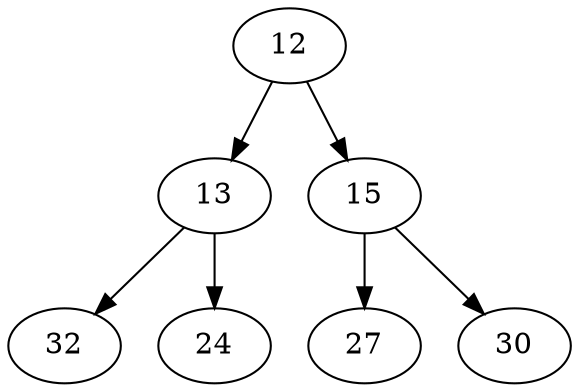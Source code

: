 // 堆
digraph {
	0 [label=12]
	1 [label=13]
	2 [label=15]
	3 [label=32]
	4 [label=24]
	5 [label=27]
	6 [label=30]
	0 -> 1
	0 -> 2
	1 -> 3
	1 -> 4
	2 -> 5
	2 -> 6
}
